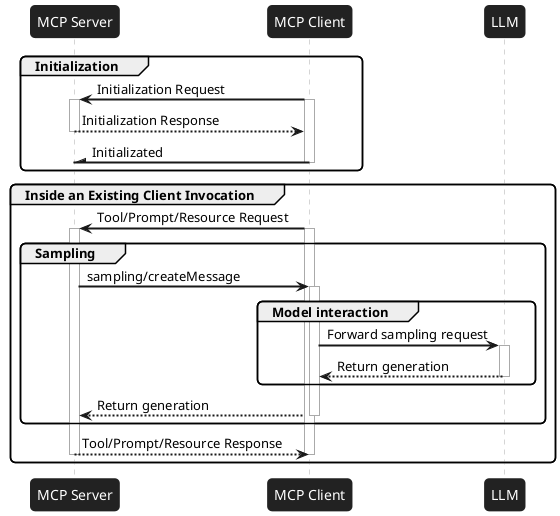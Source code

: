 @startuml
skinparam sequenceArrowThickness 2
skinparam roundcorner 10
skinparam sequenceParticipant {
  BackgroundColor #222222
  BorderColor #222222
  FontColor white
}
skinparam sequenceLifeLineBorderColor #AAAAAA
skinparam sequenceGroupFontColor white

participant "MCP Server" as Server
participant "MCP Client" as Client
participant "LLM" as LLM

group Initialization

    Client -> Server: Initialization Request
    activate Client
    activate Server
    
    Server --> Client: Initialization Response
    deactivate Server    

    Client -\ Server: Initializated
    deactivate Client
end 

group Inside an Existing Client Invocation
    Client -> Server: Tool/Prompt/Resource Request
    activate Client
    activate Server

    group Sampling
        Server -> Client: sampling/createMessage
        activate Client

        group Model interaction
            Client -> LLM: Forward sampling request
            activate LLM
            LLM --> Client: Return generation
            deactivate LLM
        end

        Client --> Server: Return generation
        deactivate Client
    end

    Server --> Client: Tool/Prompt/Resource Response
    deactivate Server
    deactivate Client
end

@enduml
